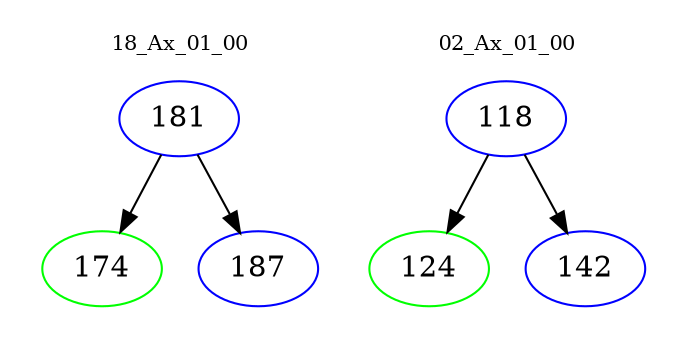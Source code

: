 digraph{
subgraph cluster_0 {
color = white
label = "18_Ax_01_00";
fontsize=10;
T0_181 [label="181", color="blue"]
T0_181 -> T0_174 [color="black"]
T0_174 [label="174", color="green"]
T0_181 -> T0_187 [color="black"]
T0_187 [label="187", color="blue"]
}
subgraph cluster_1 {
color = white
label = "02_Ax_01_00";
fontsize=10;
T1_118 [label="118", color="blue"]
T1_118 -> T1_124 [color="black"]
T1_124 [label="124", color="green"]
T1_118 -> T1_142 [color="black"]
T1_142 [label="142", color="blue"]
}
}
